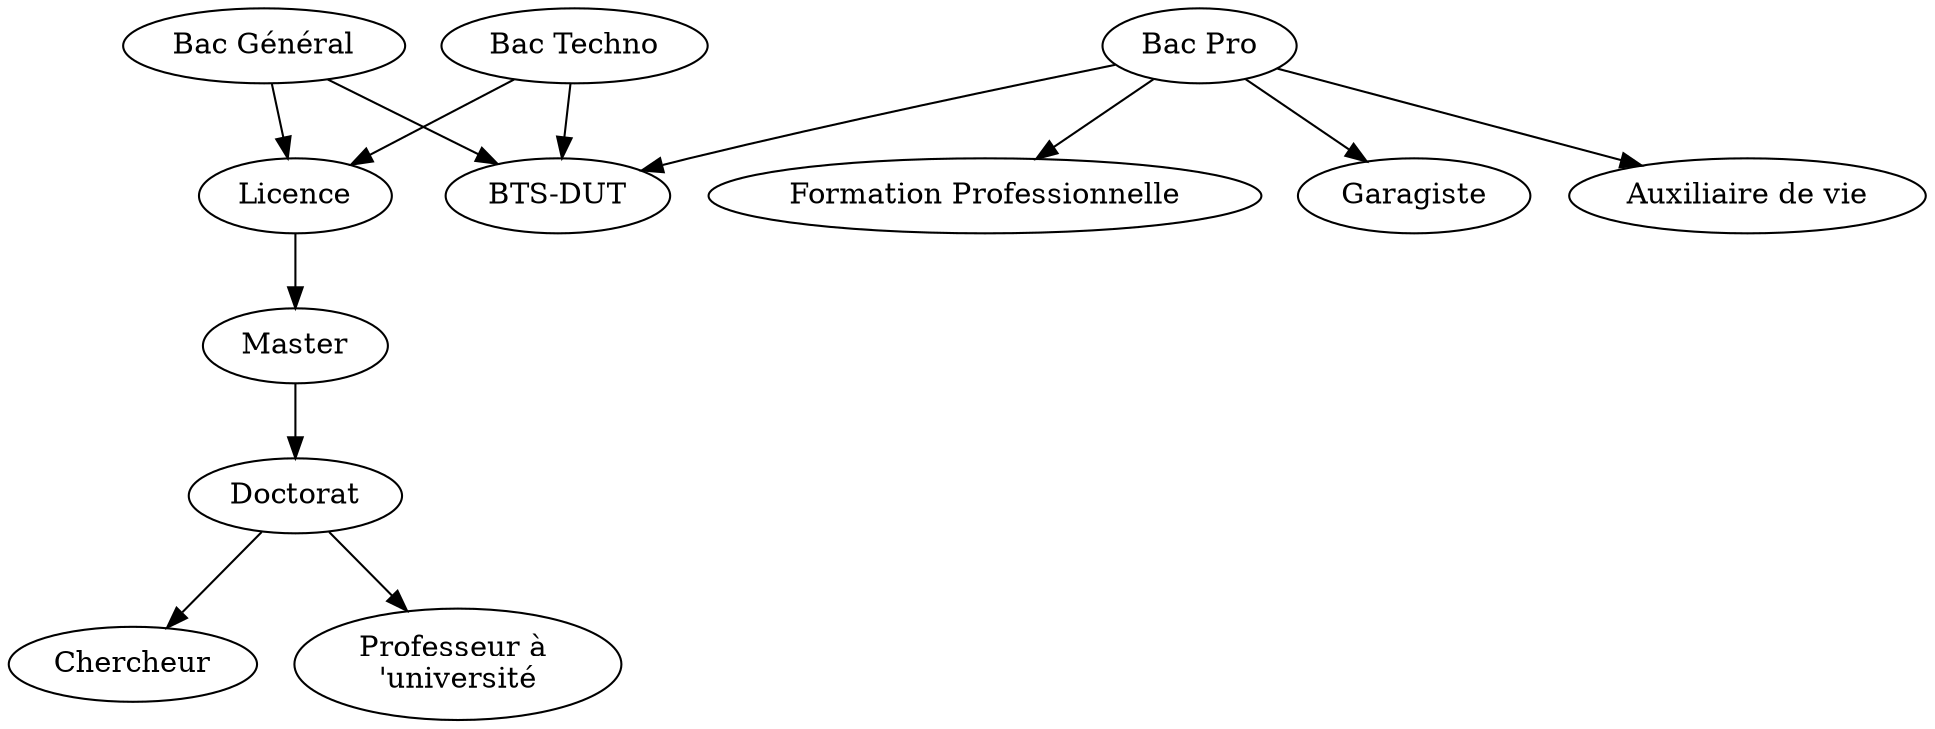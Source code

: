 digraph  {
"Bac\ Pro";
"Bac\ Techno";
"Bac\ Général";
"Bac\ Général" -> Licence;
"Bac\ Techno" -> Licence;
"Bac\ Pro" -> "BTS\-DUT";
"Bac\ Général" -> "BTS\-DUT";
"Bac\ Techno" -> "BTS\-DUT";
"Bac\ Pro" -> "Formation\ Professionnelle";
Licence -> Master;
Master -> Doctorat;
Doctorat -> Chercheur;
Doctorat -> "Professeur\ à \l'université";
"Bac\ Pro" -> Garagiste;
"Bac\ Pro" -> "Auxiliaire\ de\ vie";
}
